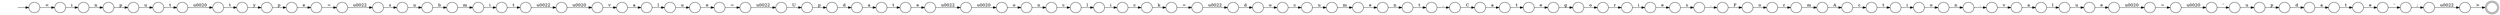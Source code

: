 digraph Automaton {
  rankdir = LR;
  0 [shape=circle,label=""];
  0 -> 80 [label="'"]
  1 [shape=circle,label=""];
  1 -> 48 [label="e"]
  2 [shape=circle,label=""];
  2 -> 95 [label="."]
  3 [shape=circle,label=""];
  3 -> 71 [label="\u0020"]
  4 [shape=circle,label=""];
  4 -> 42 [label="o"]
  5 [shape=circle,label=""];
  5 -> 27 [label="k"]
  6 [shape=circle,label=""];
  6 -> 81 [label="s"]
  7 [shape=circle,label=""];
  7 -> 34 [label="t"]
  8 [shape=circle,label=""];
  8 -> 49 [label="\u0022"]
  9 [shape=circle,label=""];
  9 -> 51 [label=";"]
  10 [shape=circle,label=""];
  10 -> 93 [label="n"]
  11 [shape=circle,label=""];
  11 -> 17 [label="e"]
  12 [shape=circle,label=""];
  12 -> 58 [label="="]
  13 [shape=circle,label=""];
  13 -> 83 [label="u"]
  14 [shape=circle,label=""];
  14 -> 69 [label="c"]
  15 [shape=circle,label=""];
  15 -> 39 [label="e"]
  16 [shape=circle,label=""];
  16 -> 90 [label="."]
  17 [shape=circle,label=""];
  17 -> 62 [label="="]
  18 [shape=circle,label=""];
  18 -> 74 [label="i"]
  19 [shape=circle,label=""];
  19 -> 7 [label="i"]
  20 [shape=circle,label=""];
  20 -> 29 [label="\u0020"]
  21 [shape=circle,label=""];
  21 -> 92 [label="a"]
  22 [shape=circle,label=""];
  22 -> 28 [label="e"]
  23 [shape=circle,label=""];
  23 -> 9 [label="'"]
  24 [shape=doublecircle,label=""];
  25 [shape=circle,label=""];
  25 -> 59 [label="l"]
  26 [shape=circle,label=""];
  26 -> 84 [label="\u0022"]
  27 [shape=circle,label=""];
  27 -> 8 [label="="]
  28 [shape=circle,label=""];
  28 -> 4 [label="g"]
  29 [shape=circle,label=""];
  29 -> 79 [label="o"]
  30 [shape=circle,label=""];
  30 -> 3 [label="t"]
  31 [shape=circle,label=""];
  31 -> 36 [label="U"]
  32 [shape=circle,label=""];
  32 -> 25 [label="c"]
  33 [shape=circle,label=""];
  33 -> 86 [label="r"]
  34 [shape=circle,label=""];
  34 -> 78 [label="\u0022"]
  35 [shape=circle,label=""];
  initial [shape=plaintext,label=""];
  initial -> 35
  35 -> 73 [label="<"]
  36 [shape=circle,label=""];
  36 -> 87 [label="p"]
  37 [shape=circle,label=""];
  37 -> 11 [label="u"]
  38 [shape=circle,label=""];
  38 -> 5 [label="c"]
  39 [shape=circle,label=""];
  39 -> 12 [label="\u0020"]
  40 [shape=circle,label=""];
  40 -> 67 [label="a"]
  41 [shape=circle,label=""];
  41 -> 60 [label="a"]
  42 [shape=circle,label=""];
  42 -> 72 [label="r"]
  43 [shape=circle,label=""];
  43 -> 33 [label="o"]
  44 [shape=circle,label=""];
  44 -> 13 [label="c"]
  45 [shape=circle,label=""];
  45 -> 40 [label="d"]
  46 [shape=circle,label=""];
  46 -> 26 [label="="]
  47 [shape=circle,label=""];
  47 -> 43 [label="F"]
  48 [shape=circle,label=""];
  48 -> 20 [label="\u0022"]
  49 [shape=circle,label=""];
  49 -> 55 [label="d"]
  50 [shape=circle,label=""];
  50 -> 70 [label="y"]
  51 [shape=circle,label=""];
  51 -> 64 [label="\u0022"]
  52 [shape=circle,label=""];
  52 -> 56 [label="u"]
  53 [shape=circle,label=""];
  53 -> 16 [label="n"]
  54 [shape=circle,label=""];
  54 -> 6 [label="e"]
  55 [shape=circle,label=""];
  55 -> 44 [label="o"]
  56 [shape=circle,label=""];
  56 -> 68 [label="b"]
  57 [shape=circle,label=""];
  57 -> 85 [label="l"]
  58 [shape=circle,label=""];
  58 -> 0 [label="\u0020"]
  59 [shape=circle,label=""];
  59 -> 38 [label="i"]
  60 [shape=circle,label=""];
  60 -> 1 [label="t"]
  61 [shape=circle,label=""];
  61 -> 30 [label="u"]
  62 [shape=circle,label=""];
  62 -> 31 [label="\u0022"]
  63 [shape=circle,label=""];
  63 -> 91 [label="e"]
  64 [shape=circle,label=""];
  64 -> 24 [label=">"]
  65 [shape=circle,label=""];
  65 -> 14 [label="A"]
  66 [shape=circle,label=""];
  66 -> 2 [label="t"]
  67 [shape=circle,label=""];
  67 -> 82 [label="t"]
  68 [shape=circle,label=""];
  68 -> 19 [label="m"]
  69 [shape=circle,label=""];
  69 -> 18 [label="t"]
  70 [shape=circle,label=""];
  70 -> 76 [label="p"]
  71 [shape=circle,label=""];
  71 -> 50 [label="t"]
  72 [shape=circle,label=""];
  72 -> 54 [label="i"]
  73 [shape=circle,label=""];
  73 -> 10 [label="i"]
  74 [shape=circle,label=""];
  74 -> 53 [label="o"]
  75 [shape=circle,label=""];
  75 -> 77 [label="a"]
  76 [shape=circle,label=""];
  76 -> 46 [label="e"]
  77 [shape=circle,label=""];
  77 -> 22 [label="t"]
  78 [shape=circle,label=""];
  78 -> 89 [label="\u0020"]
  79 [shape=circle,label=""];
  79 -> 32 [label="n"]
  80 [shape=circle,label=""];
  80 -> 94 [label="u"]
  81 [shape=circle,label=""];
  81 -> 47 [label="."]
  82 [shape=circle,label=""];
  82 -> 23 [label="e"]
  83 [shape=circle,label=""];
  83 -> 63 [label="m"]
  84 [shape=circle,label=""];
  84 -> 52 [label="s"]
  85 [shape=circle,label=""];
  85 -> 15 [label="u"]
  86 [shape=circle,label=""];
  86 -> 65 [label="m"]
  87 [shape=circle,label=""];
  87 -> 41 [label="d"]
  88 [shape=circle,label=""];
  88 -> 57 [label="a"]
  89 [shape=circle,label=""];
  89 -> 21 [label="v"]
  90 [shape=circle,label=""];
  90 -> 88 [label="v"]
  91 [shape=circle,label=""];
  91 -> 66 [label="n"]
  92 [shape=circle,label=""];
  92 -> 37 [label="l"]
  93 [shape=circle,label=""];
  93 -> 61 [label="p"]
  94 [shape=circle,label=""];
  94 -> 45 [label="p"]
  95 [shape=circle,label=""];
  95 -> 75 [label="C"]
}

